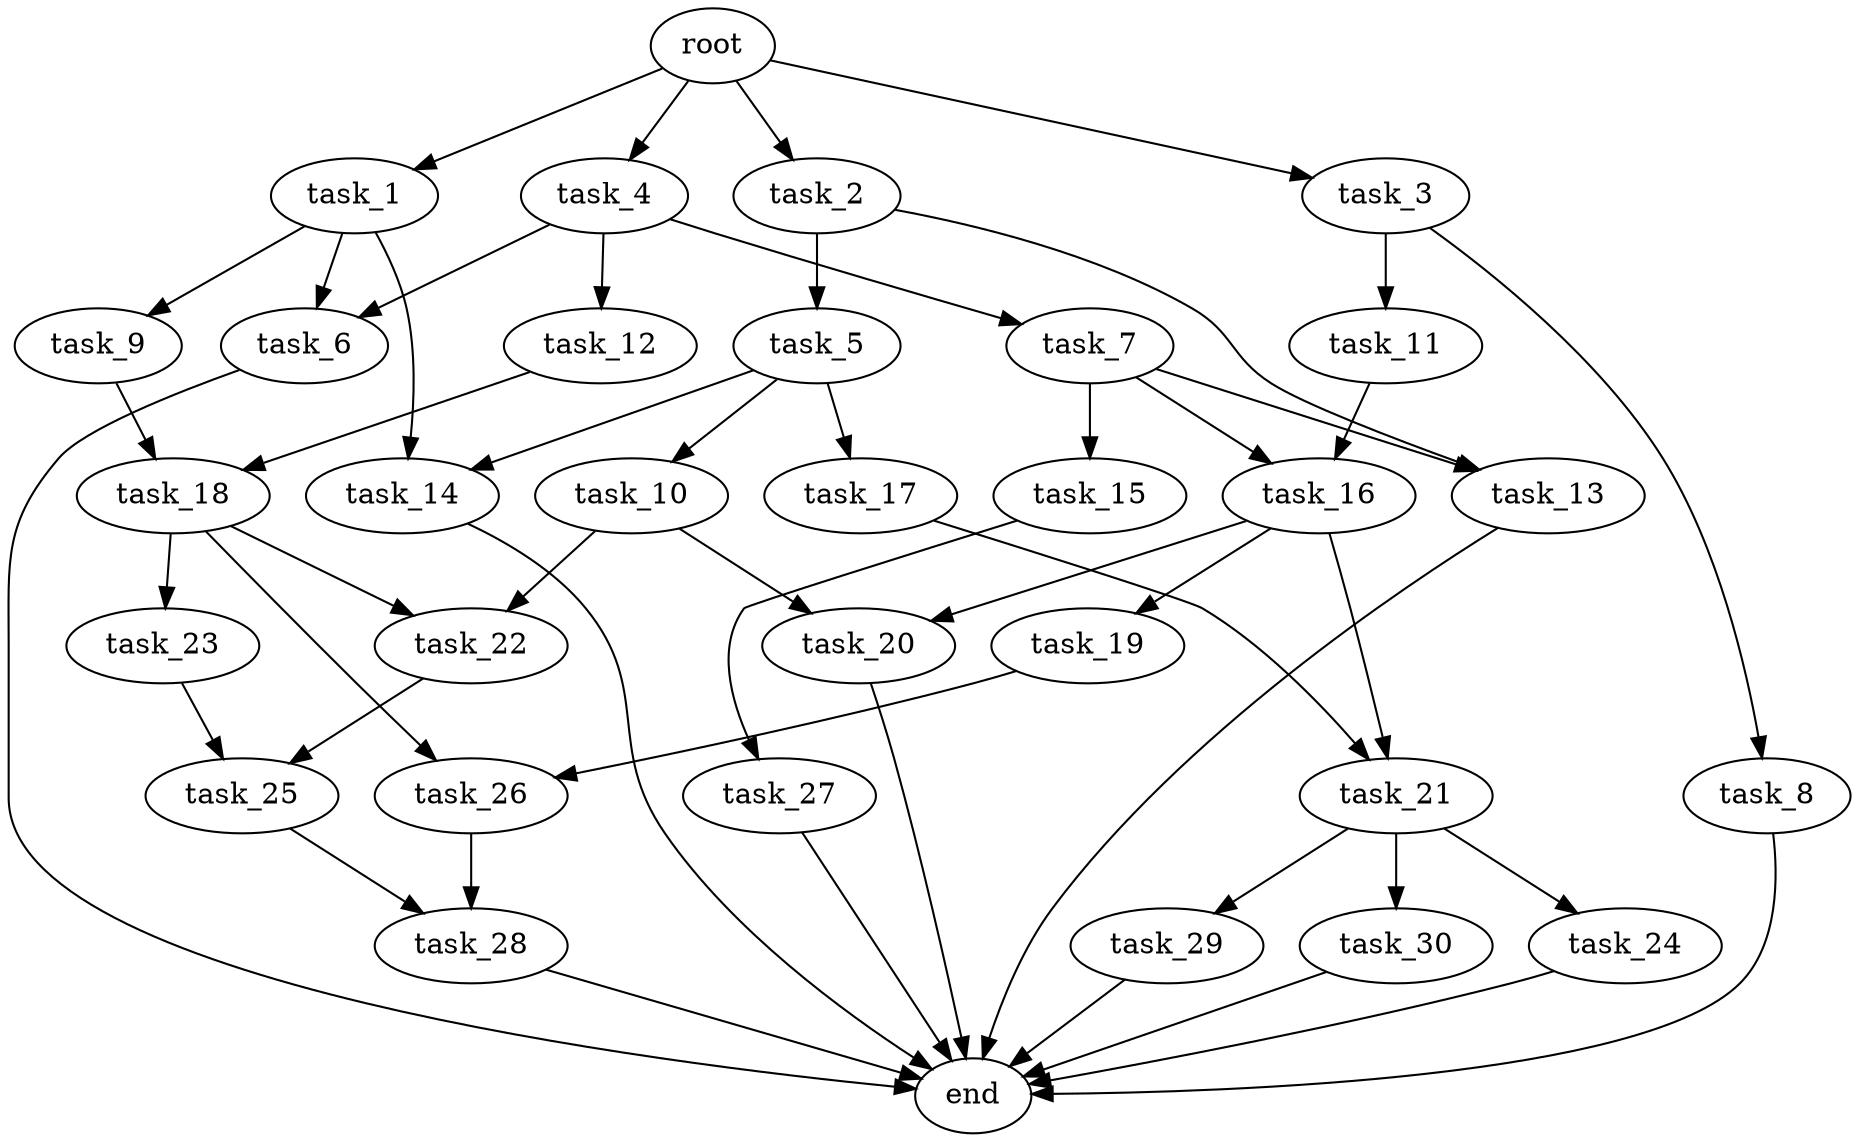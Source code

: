 digraph G {
  root [size="0.000000e+00"];
  task_1 [size="9.419290e+10"];
  task_2 [size="3.956560e+10"];
  task_3 [size="1.011221e+10"];
  task_4 [size="3.018350e+10"];
  task_5 [size="1.365380e+10"];
  task_6 [size="1.575881e+10"];
  task_7 [size="9.486987e+10"];
  task_8 [size="7.918633e+10"];
  task_9 [size="9.606660e+10"];
  task_10 [size="6.492153e+10"];
  task_11 [size="1.742853e+10"];
  task_12 [size="9.687460e+10"];
  task_13 [size="6.935910e+10"];
  task_14 [size="9.288523e+10"];
  task_15 [size="7.870131e+10"];
  task_16 [size="2.233149e+10"];
  task_17 [size="5.889913e+10"];
  task_18 [size="1.754341e+10"];
  task_19 [size="3.068925e+10"];
  task_20 [size="6.885296e+10"];
  task_21 [size="1.274356e+10"];
  task_22 [size="7.288581e+10"];
  task_23 [size="9.487932e+10"];
  task_24 [size="9.487033e+10"];
  task_25 [size="3.916623e+10"];
  task_26 [size="9.942837e+10"];
  task_27 [size="9.651874e+10"];
  task_28 [size="3.247950e+09"];
  task_29 [size="6.024284e+10"];
  task_30 [size="9.210461e+10"];
  end [size="0.000000e+00"];

  root -> task_1 [size="1.000000e-12"];
  root -> task_2 [size="1.000000e-12"];
  root -> task_3 [size="1.000000e-12"];
  root -> task_4 [size="1.000000e-12"];
  task_1 -> task_6 [size="7.879407e+07"];
  task_1 -> task_9 [size="9.606660e+08"];
  task_1 -> task_14 [size="4.644262e+08"];
  task_2 -> task_5 [size="1.365380e+08"];
  task_2 -> task_13 [size="3.467955e+08"];
  task_3 -> task_8 [size="7.918633e+08"];
  task_3 -> task_11 [size="1.742853e+08"];
  task_4 -> task_6 [size="7.879407e+07"];
  task_4 -> task_7 [size="9.486987e+08"];
  task_4 -> task_12 [size="9.687460e+08"];
  task_5 -> task_10 [size="6.492153e+08"];
  task_5 -> task_14 [size="4.644262e+08"];
  task_5 -> task_17 [size="5.889913e+08"];
  task_6 -> end [size="1.000000e-12"];
  task_7 -> task_13 [size="3.467955e+08"];
  task_7 -> task_15 [size="7.870131e+08"];
  task_7 -> task_16 [size="1.116574e+08"];
  task_8 -> end [size="1.000000e-12"];
  task_9 -> task_18 [size="8.771705e+07"];
  task_10 -> task_20 [size="3.442648e+08"];
  task_10 -> task_22 [size="3.644290e+08"];
  task_11 -> task_16 [size="1.116574e+08"];
  task_12 -> task_18 [size="8.771705e+07"];
  task_13 -> end [size="1.000000e-12"];
  task_14 -> end [size="1.000000e-12"];
  task_15 -> task_27 [size="9.651874e+08"];
  task_16 -> task_19 [size="3.068925e+08"];
  task_16 -> task_20 [size="3.442648e+08"];
  task_16 -> task_21 [size="6.371781e+07"];
  task_17 -> task_21 [size="6.371781e+07"];
  task_18 -> task_22 [size="3.644290e+08"];
  task_18 -> task_23 [size="9.487932e+08"];
  task_18 -> task_26 [size="4.971419e+08"];
  task_19 -> task_26 [size="4.971419e+08"];
  task_20 -> end [size="1.000000e-12"];
  task_21 -> task_24 [size="9.487033e+08"];
  task_21 -> task_29 [size="6.024284e+08"];
  task_21 -> task_30 [size="9.210461e+08"];
  task_22 -> task_25 [size="1.958311e+08"];
  task_23 -> task_25 [size="1.958311e+08"];
  task_24 -> end [size="1.000000e-12"];
  task_25 -> task_28 [size="1.623975e+07"];
  task_26 -> task_28 [size="1.623975e+07"];
  task_27 -> end [size="1.000000e-12"];
  task_28 -> end [size="1.000000e-12"];
  task_29 -> end [size="1.000000e-12"];
  task_30 -> end [size="1.000000e-12"];
}
